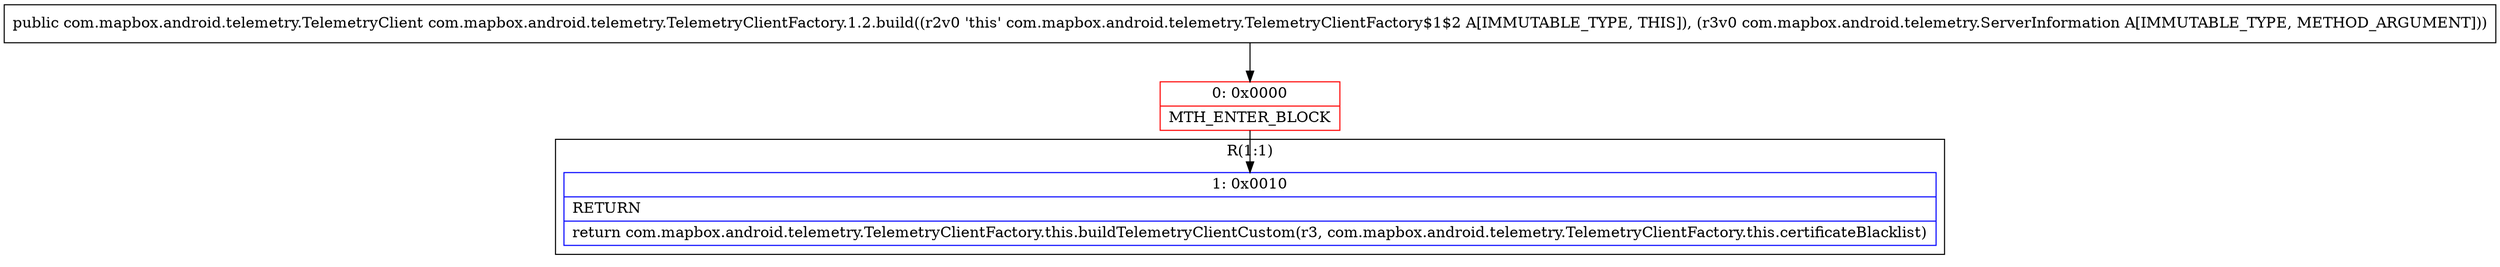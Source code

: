digraph "CFG forcom.mapbox.android.telemetry.TelemetryClientFactory.1.2.build(Lcom\/mapbox\/android\/telemetry\/ServerInformation;)Lcom\/mapbox\/android\/telemetry\/TelemetryClient;" {
subgraph cluster_Region_2005057023 {
label = "R(1:1)";
node [shape=record,color=blue];
Node_1 [shape=record,label="{1\:\ 0x0010|RETURN\l|return com.mapbox.android.telemetry.TelemetryClientFactory.this.buildTelemetryClientCustom(r3, com.mapbox.android.telemetry.TelemetryClientFactory.this.certificateBlacklist)\l}"];
}
Node_0 [shape=record,color=red,label="{0\:\ 0x0000|MTH_ENTER_BLOCK\l}"];
MethodNode[shape=record,label="{public com.mapbox.android.telemetry.TelemetryClient com.mapbox.android.telemetry.TelemetryClientFactory.1.2.build((r2v0 'this' com.mapbox.android.telemetry.TelemetryClientFactory$1$2 A[IMMUTABLE_TYPE, THIS]), (r3v0 com.mapbox.android.telemetry.ServerInformation A[IMMUTABLE_TYPE, METHOD_ARGUMENT])) }"];
MethodNode -> Node_0;
Node_0 -> Node_1;
}

